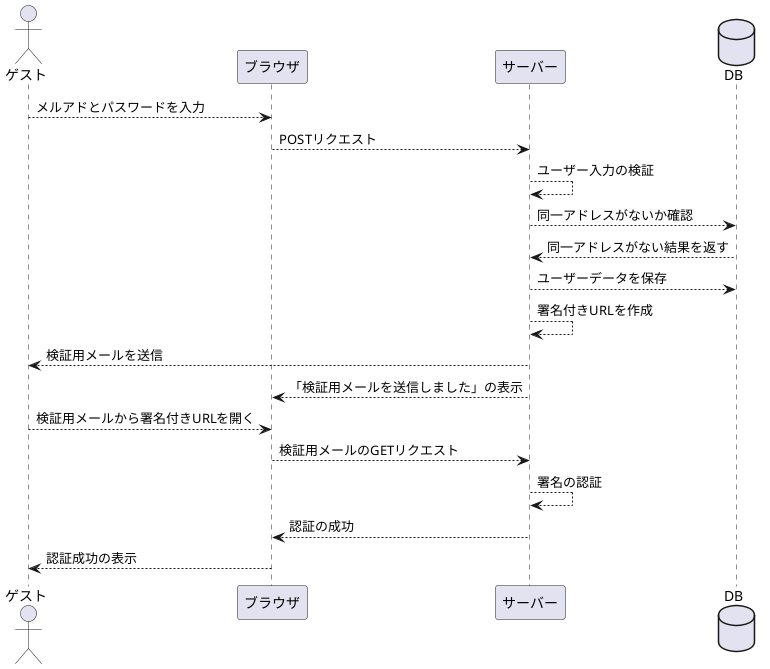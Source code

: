 @startuml register

actor ゲスト as g
participant ブラウザ as b
participant サーバー as s
database DB as d

g --> b: メルアドとパスワードを入力
b --> s: POSTリクエスト
s --> s: ユーザー入力の検証
s --> d: 同一アドレスがないか確認
d --> s: 同一アドレスがない結果を返す
s --> d: ユーザーデータを保存
s --> s: 署名付きURLを作成
s --> g: 検証用メールを送信
s --> b: 「検証用メールを送信しました」の表示
g --> b: 検証用メールから署名付きURLを開く
b --> s: 検証用メールのGETリクエスト
s --> s: 署名の認証
s --> b: 認証の成功
b --> g: 認証成功の表示


@enduml